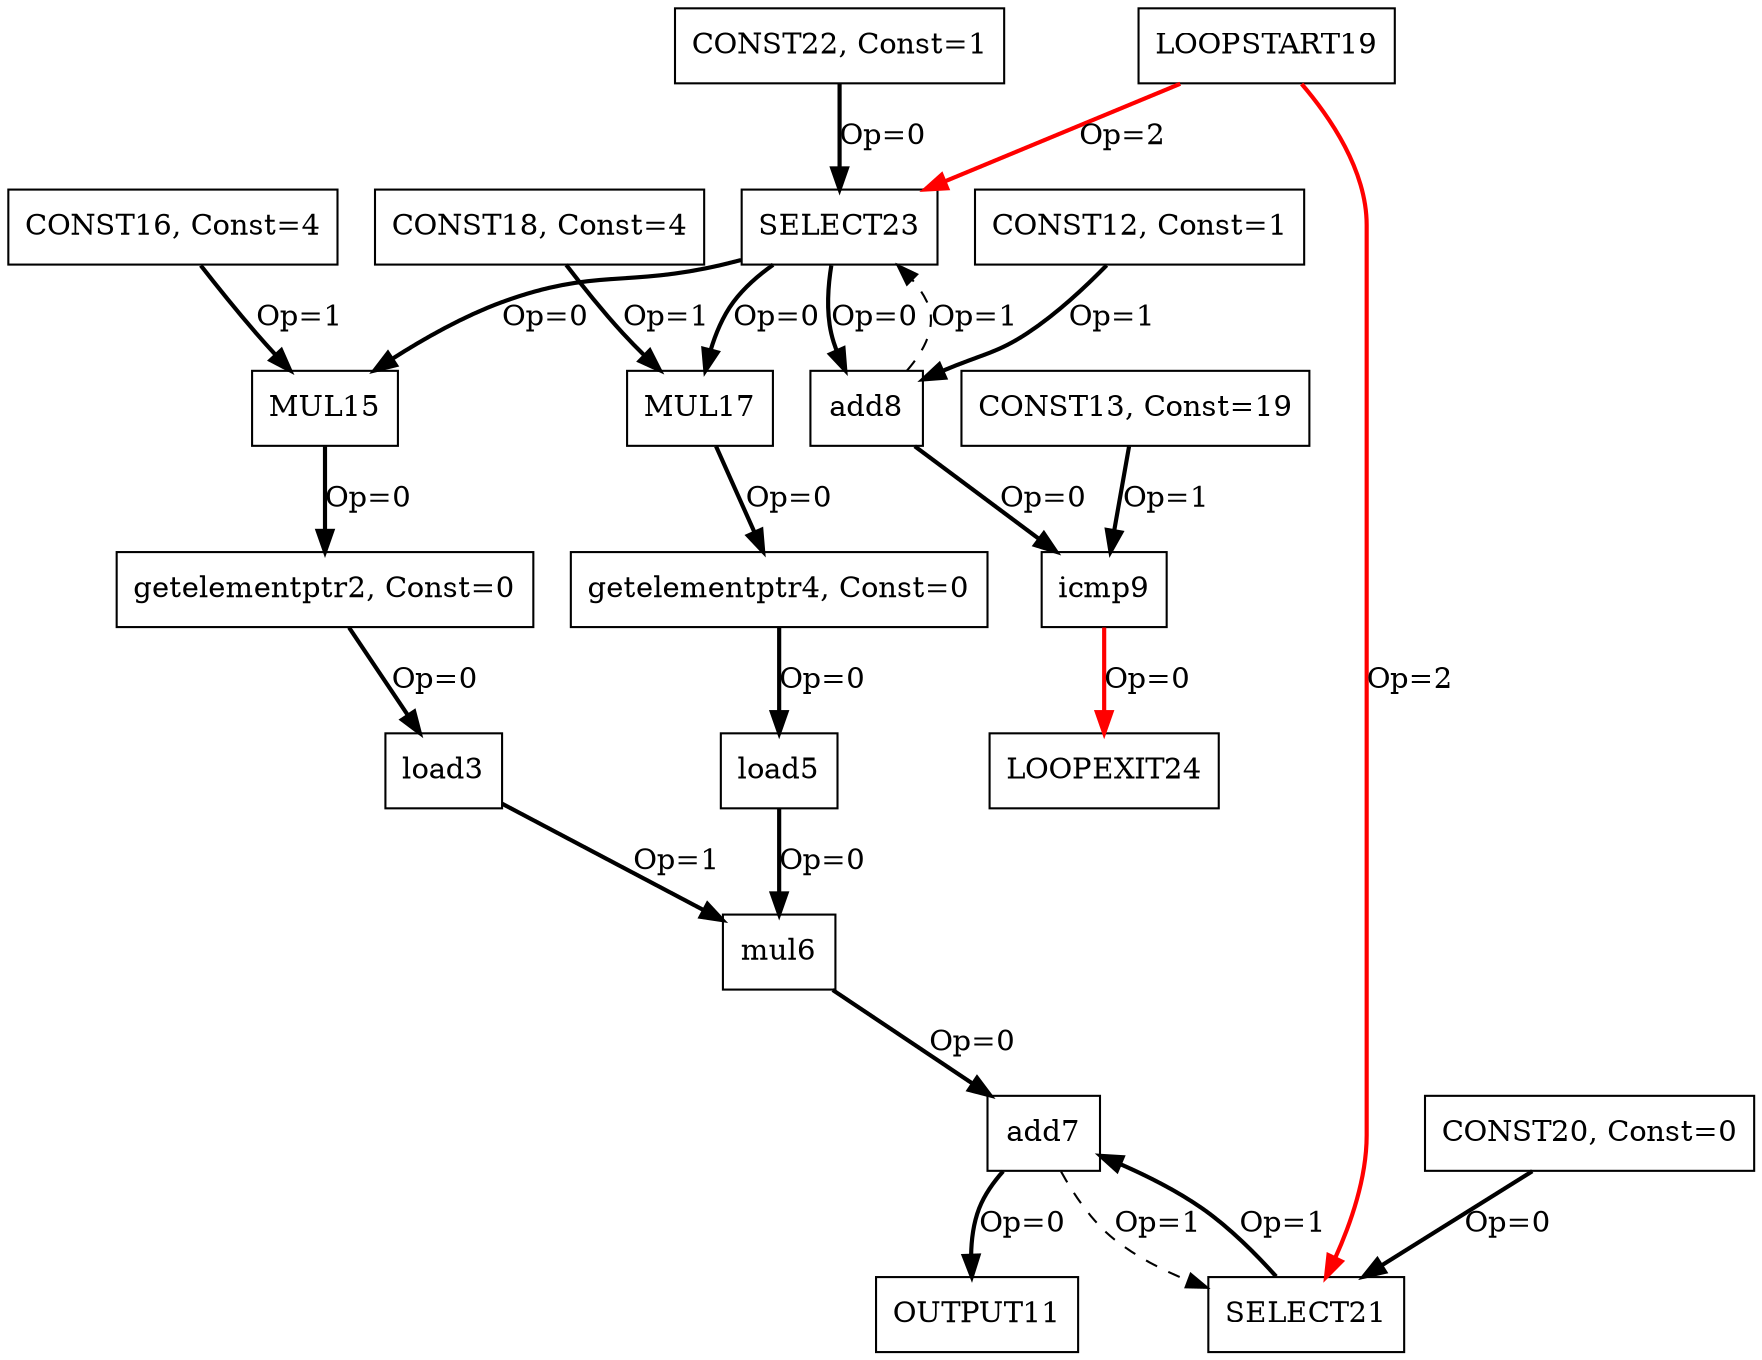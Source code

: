 Digraph G {
getelementptr2[label = "getelementptr2, Const=0", shape = box, color = black];
load3[label = "load3", shape = box, color = black];
getelementptr4[label = "getelementptr4, Const=0", shape = box, color = black];
load5[label = "load5", shape = box, color = black];
mul6[label = "mul6", shape = box, color = black];
add7[label = "add7", shape = box, color = black];
add8[label = "add8", shape = box, color = black];
icmp9[label = "icmp9", shape = box, color = black];
OUTPUT11[label = "OUTPUT11", shape = box, color = black];
CONST12[label = "CONST12, Const=1", shape = box, color = black];
CONST13[label = "CONST13, Const=19", shape = box, color = black];
MUL15[label = "MUL15", shape = box, color = black];
CONST16[label = "CONST16, Const=4", shape = box, color = black];
MUL17[label = "MUL17", shape = box, color = black];
CONST18[label = "CONST18, Const=4", shape = box, color = black];
LOOPSTART19[label = "LOOPSTART19", shape = box, color = black];
CONST20[label = "CONST20, Const=0", shape = box, color = black];
SELECT21[label = "SELECT21", shape = box, color = black];
CONST22[label = "CONST22, Const=1", shape = box, color = black];
SELECT23[label = "SELECT23", shape = box, color = black];
LOOPEXIT24[label = "LOOPEXIT24", shape = box, color = black];
getelementptr2 -> load3[color = black, style = bold, label = "Op=0"];
load3 -> mul6[color = black, style = bold, label = "Op=1"];
getelementptr4 -> load5[color = black, style = bold, label = "Op=0"];
load5 -> mul6[color = black, style = bold, label = "Op=0"];
mul6 -> add7[color = black, style = bold, label = "Op=0"];
add7 -> OUTPUT11[color = black, style = bold, label = "Op=0"];
CONST12 -> add8[color = black, style = bold, label = "Op=1"];
add8 -> icmp9[color = black, style = bold, label = "Op=0"];
CONST13 -> icmp9[color = black, style = bold, label = "Op=1"];
CONST16 -> MUL15[color = black, style = bold, label = "Op=1"];
MUL15 -> getelementptr2[color = black, style = bold, label = "Op=0"];
CONST18 -> MUL17[color = black, style = bold, label = "Op=1"];
MUL17 -> getelementptr4[color = black, style = bold, label = "Op=0"];
CONST20 -> SELECT21[color = black, style = bold, label = "Op=0"];
add7 -> SELECT21[color = black, style = dashed, label = "Op=1"];
LOOPSTART19 -> SELECT21[color = red, style = bold, label = "Op=2"];
SELECT21 -> add7[color = black, style = bold, label = "Op=1"];
CONST22 -> SELECT23[color = black, style = bold, label = "Op=0"];
add8 -> SELECT23[color = black, style = dashed, label = "Op=1"];
LOOPSTART19 -> SELECT23[color = red, style = bold, label = "Op=2"];
SELECT23 -> add8[color = black, style = bold, label = "Op=0"];
SELECT23 -> MUL15[color = black, style = bold, label = "Op=0"];
SELECT23 -> MUL17[color = black, style = bold, label = "Op=0"];
icmp9 -> LOOPEXIT24[color = red, style = bold, label = "Op=0"];
}
